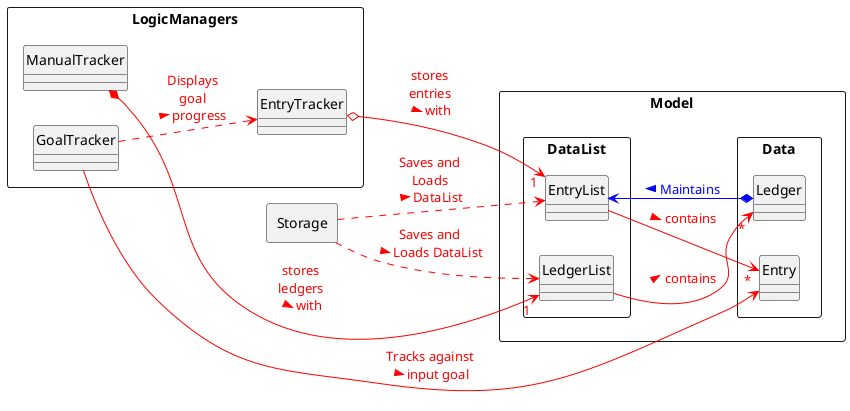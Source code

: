 @startuml
hide circle
skinparam classAttributeIconSize 0
skinparam BoxPadding 50
skinparam shadowing false
left to right direction

skinparam package<<Layout>> {
  borderColor Transparent
  backgroundColor Transparent
  fontColor Transparent
  stereotypeFontColor Transparent
}

rectangle Storage {
}





rectangle Model {
rectangle Data {

    class Ledger {

    }

    class Entry {

    }



    }
    rectangle DataList {



        class LedgerList {

        }

        class EntryList {

        }

    }


}

    LedgerList --> "*" Ledger #line:red;text:red  : contains >
    EntryList --> "*" Entry #line:red;text:red : contains >

rectangle "LogicManagers" {
    class GoalTracker {
    }

    class ManualTracker {

    }

    class EntryTracker {

    }
}


Ledger *-> EntryList #line:blue;text:blue : > Maintains
EntryTracker o-> "1" EntryList #line:red;text:red : stores \nentries \nwith >
ManualTracker *-> "1" LedgerList #line:red;text:red : stores \nledgers \nwith >

GoalTracker ----> Entry #line:red;text:red : Tracks against \n input goal >
GoalTracker ..> EntryTracker #line:red;text:red : Displays\ngoal\nprogress >

Storage ..> LedgerList #line:red;text:red : Saves and \nLoads DataList >
Storage ..> EntryList #line:red;text:red : Saves and \nLoads \nDataList >

@enduml